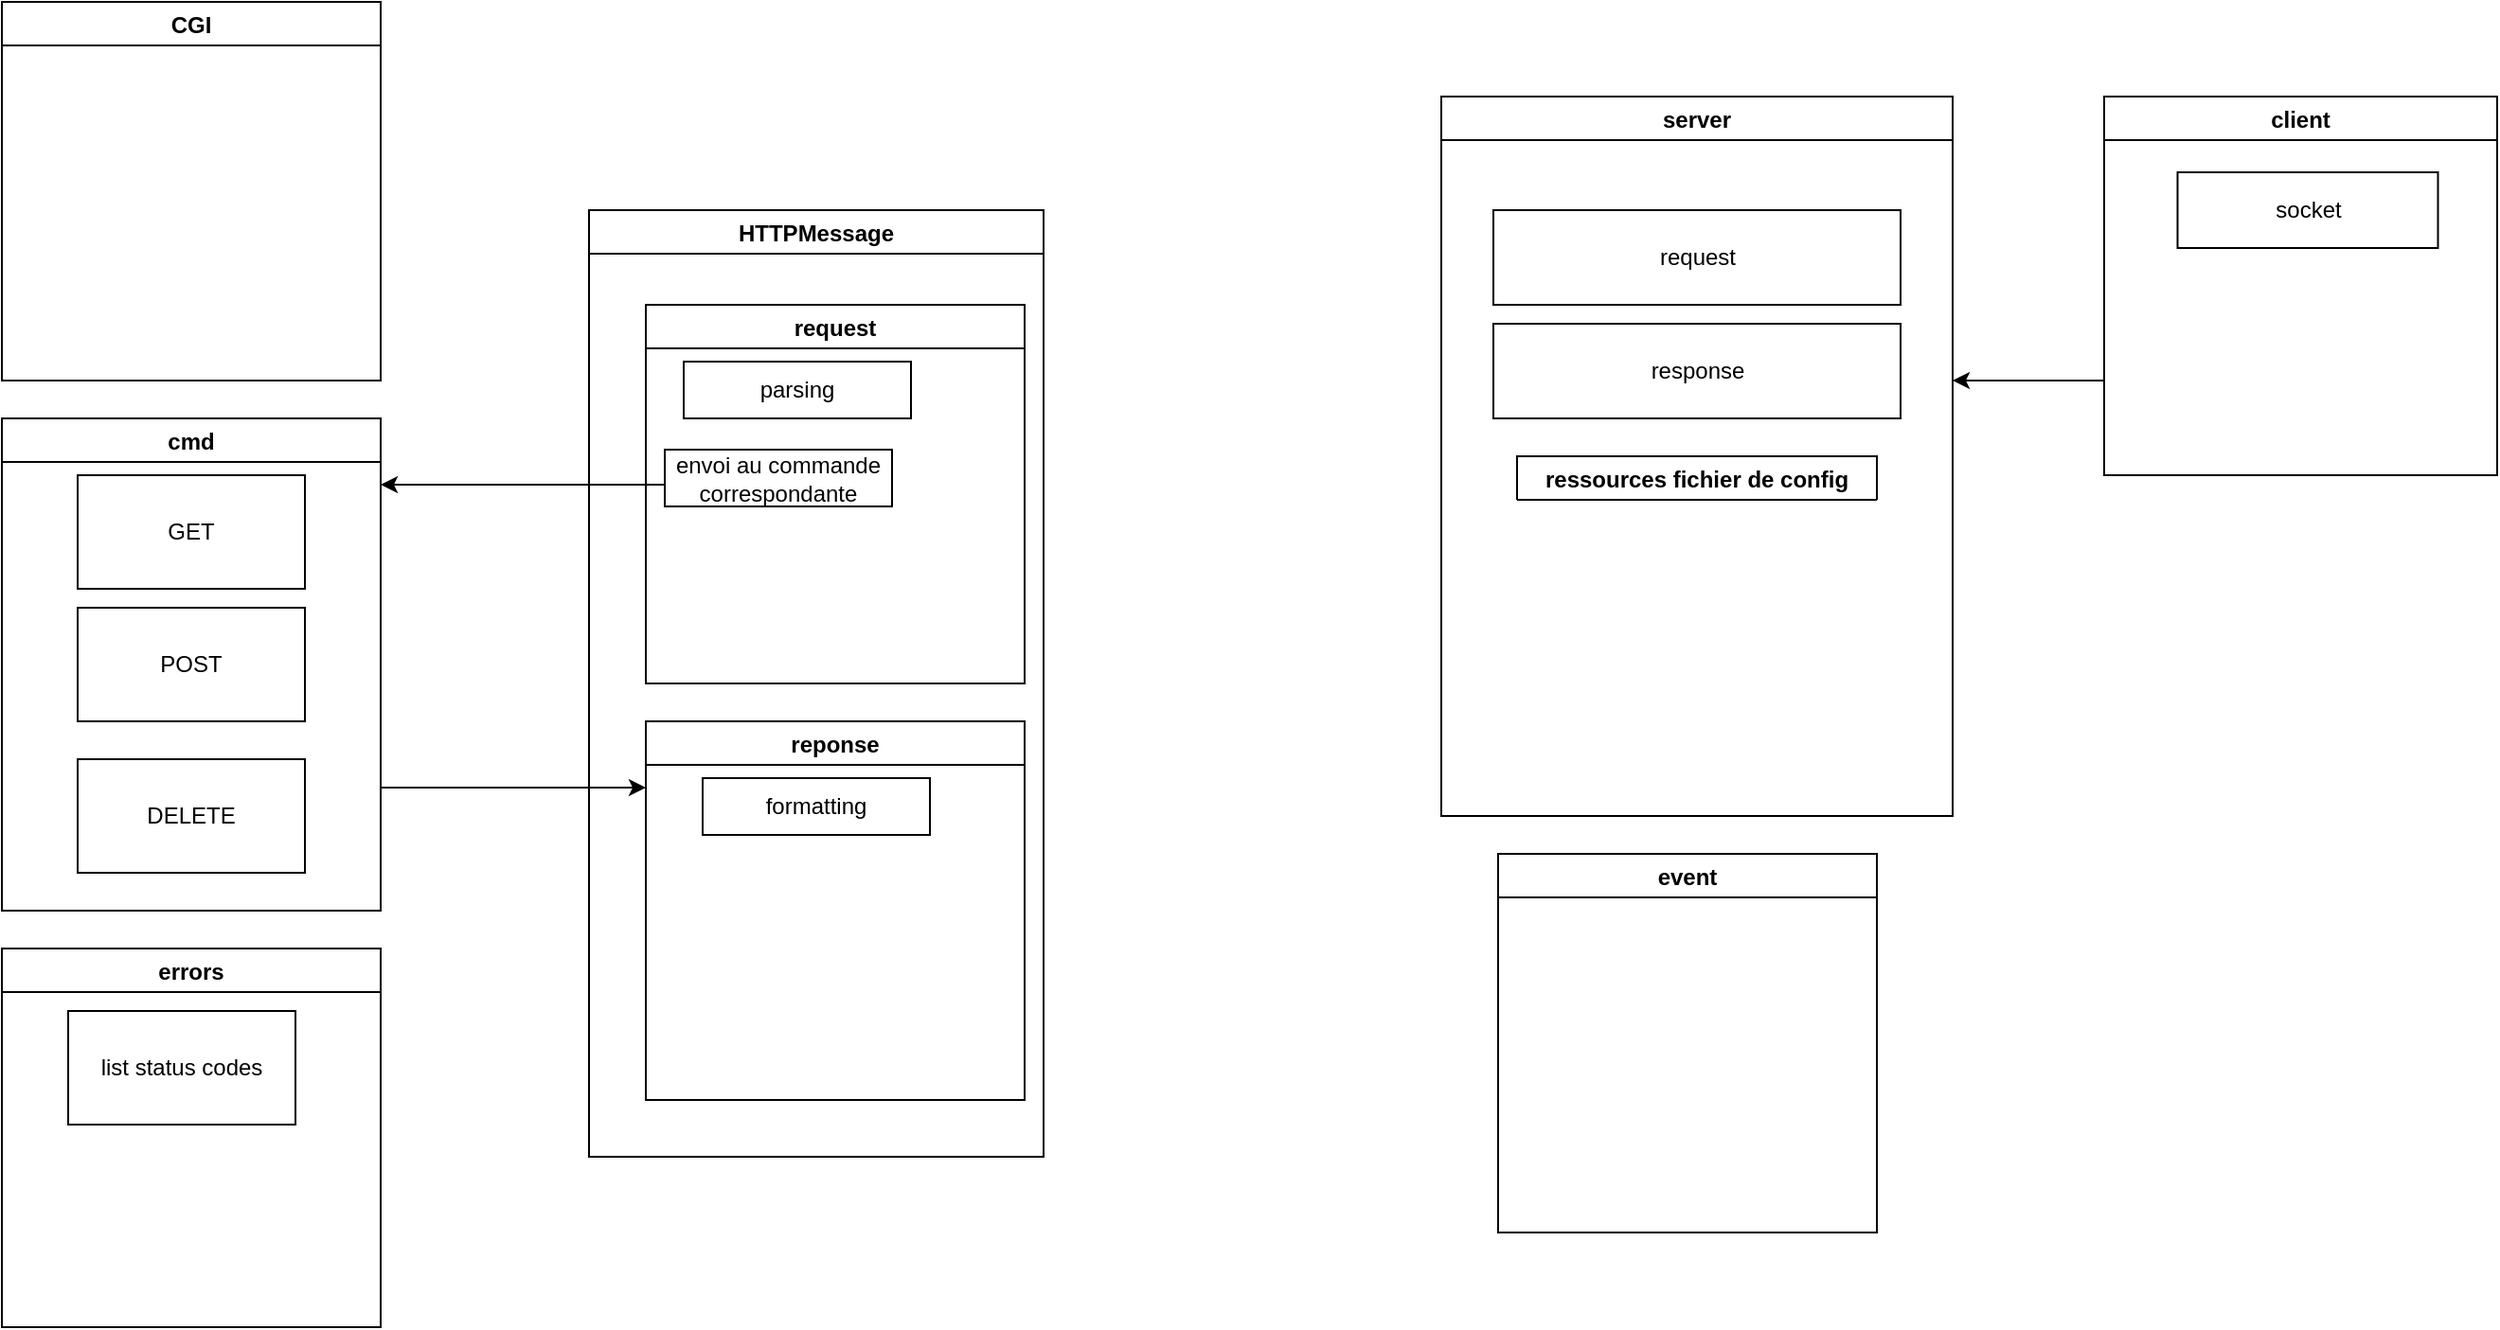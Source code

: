 <mxfile version="18.0.2" type="device"><diagram id="STx37Zjw8qyAzk-qV_vX" name="Page-1"><mxGraphModel dx="1370" dy="2239" grid="1" gridSize="10" guides="1" tooltips="1" connect="1" arrows="1" fold="1" page="1" pageScale="1" pageWidth="850" pageHeight="1100" math="0" shadow="0"><root><mxCell id="0"/><mxCell id="1" parent="0"/><mxCell id="xPyJkipvN4jEaGFvWJgq-1" value="server" style="swimlane;" parent="1" vertex="1"><mxGeometry y="-20" width="270" height="380" as="geometry"/></mxCell><mxCell id="xPyJkipvN4jEaGFvWJgq-4" value="request" style="rounded=0;whiteSpace=wrap;html=1;" parent="xPyJkipvN4jEaGFvWJgq-1" vertex="1"><mxGeometry x="27.5" y="60" width="215" height="50" as="geometry"/></mxCell><mxCell id="xPyJkipvN4jEaGFvWJgq-5" value="response" style="rounded=0;whiteSpace=wrap;html=1;" parent="xPyJkipvN4jEaGFvWJgq-1" vertex="1"><mxGeometry x="27.5" y="120" width="215" height="50" as="geometry"/></mxCell><mxCell id="xPyJkipvN4jEaGFvWJgq-18" value="ressources fichier de config" style="swimlane;" parent="xPyJkipvN4jEaGFvWJgq-1" vertex="1" collapsed="1"><mxGeometry x="40" y="190" width="190" height="23" as="geometry"><mxRectangle x="-230" y="640" width="200" height="200" as="alternateBounds"/></mxGeometry></mxCell><mxCell id="xPyJkipvN4jEaGFvWJgq-6" value="CGI" style="swimlane;" parent="1" vertex="1"><mxGeometry x="-760" y="-70" width="200" height="200" as="geometry"/></mxCell><mxCell id="xPyJkipvN4jEaGFvWJgq-7" value="event" style="swimlane;" parent="1" vertex="1"><mxGeometry x="30" y="380" width="200" height="200" as="geometry"/></mxCell><mxCell id="yT_IgsEZRaOhdsvqNlw--4" style="edgeStyle=orthogonalEdgeStyle;rounded=0;orthogonalLoop=1;jettySize=auto;html=1;exitX=0;exitY=0.75;exitDx=0;exitDy=0;" edge="1" parent="1" source="xPyJkipvN4jEaGFvWJgq-8"><mxGeometry relative="1" as="geometry"><mxPoint x="270" y="130" as="targetPoint"/></mxGeometry></mxCell><mxCell id="xPyJkipvN4jEaGFvWJgq-8" value="client" style="swimlane;" parent="1" vertex="1"><mxGeometry x="350" y="-20" width="207.5" height="200" as="geometry"/></mxCell><mxCell id="xPyJkipvN4jEaGFvWJgq-2" value="socket" style="rounded=0;whiteSpace=wrap;html=1;" parent="xPyJkipvN4jEaGFvWJgq-8" vertex="1"><mxGeometry x="38.75" y="40" width="137.5" height="40" as="geometry"/></mxCell><mxCell id="xPyJkipvN4jEaGFvWJgq-9" value="errors" style="swimlane;" parent="1" vertex="1"><mxGeometry x="-760" y="430" width="200" height="200" as="geometry"/></mxCell><mxCell id="xPyJkipvN4jEaGFvWJgq-30" value="list status codes" style="rounded=0;whiteSpace=wrap;html=1;" parent="xPyJkipvN4jEaGFvWJgq-9" vertex="1"><mxGeometry x="35" y="33" width="120" height="60" as="geometry"/></mxCell><mxCell id="yT_IgsEZRaOhdsvqNlw--6" style="edgeStyle=orthogonalEdgeStyle;rounded=0;orthogonalLoop=1;jettySize=auto;html=1;exitX=1;exitY=0.75;exitDx=0;exitDy=0;" edge="1" parent="1" source="xPyJkipvN4jEaGFvWJgq-10"><mxGeometry relative="1" as="geometry"><mxPoint x="-420" y="345" as="targetPoint"/></mxGeometry></mxCell><mxCell id="xPyJkipvN4jEaGFvWJgq-10" value="cmd" style="swimlane;" parent="1" vertex="1"><mxGeometry x="-760" y="150" width="200" height="260" as="geometry"/></mxCell><mxCell id="xPyJkipvN4jEaGFvWJgq-11" value="GET" style="rounded=0;whiteSpace=wrap;html=1;" parent="xPyJkipvN4jEaGFvWJgq-10" vertex="1"><mxGeometry x="40" y="30" width="120" height="60" as="geometry"/></mxCell><mxCell id="xPyJkipvN4jEaGFvWJgq-12" value="POST" style="rounded=0;whiteSpace=wrap;html=1;" parent="xPyJkipvN4jEaGFvWJgq-10" vertex="1"><mxGeometry x="40" y="100" width="120" height="60" as="geometry"/></mxCell><mxCell id="xPyJkipvN4jEaGFvWJgq-13" value="DELETE" style="rounded=0;whiteSpace=wrap;html=1;" parent="xPyJkipvN4jEaGFvWJgq-10" vertex="1"><mxGeometry x="40" y="180" width="120" height="60" as="geometry"/></mxCell><mxCell id="xPyJkipvN4jEaGFvWJgq-14" value="request" style="swimlane;" parent="1" vertex="1"><mxGeometry x="-420" y="90" width="200" height="200" as="geometry"><mxRectangle x="-390" y="160" width="80" height="23" as="alternateBounds"/></mxGeometry></mxCell><mxCell id="xPyJkipvN4jEaGFvWJgq-19" value="parsing" style="rounded=0;whiteSpace=wrap;html=1;" parent="xPyJkipvN4jEaGFvWJgq-14" vertex="1"><mxGeometry x="20" y="30" width="120" height="30" as="geometry"/></mxCell><mxCell id="xPyJkipvN4jEaGFvWJgq-20" value="reponse" style="swimlane;" parent="1" vertex="1"><mxGeometry x="-420" y="310" width="200" height="200" as="geometry"/></mxCell><mxCell id="xPyJkipvN4jEaGFvWJgq-21" value="formatting" style="rounded=0;whiteSpace=wrap;html=1;" parent="xPyJkipvN4jEaGFvWJgq-20" vertex="1"><mxGeometry x="30" y="30" width="120" height="30" as="geometry"/></mxCell><mxCell id="yT_IgsEZRaOhdsvqNlw--3" value="HTTPMessage" style="swimlane;" vertex="1" parent="1"><mxGeometry x="-450" y="40" width="240" height="500" as="geometry"/></mxCell><mxCell id="yT_IgsEZRaOhdsvqNlw--1" value="envoi au commande correspondante" style="rounded=0;whiteSpace=wrap;html=1;" vertex="1" parent="yT_IgsEZRaOhdsvqNlw--3"><mxGeometry x="40" y="126.5" width="120" height="30" as="geometry"/></mxCell><mxCell id="yT_IgsEZRaOhdsvqNlw--5" style="edgeStyle=orthogonalEdgeStyle;rounded=0;orthogonalLoop=1;jettySize=auto;html=1;exitX=0;exitY=0.5;exitDx=0;exitDy=0;" edge="1" parent="1" source="yT_IgsEZRaOhdsvqNlw--1"><mxGeometry relative="1" as="geometry"><mxPoint x="-560" y="185" as="targetPoint"/><Array as="points"><mxPoint x="-520" y="185"/><mxPoint x="-520" y="185"/></Array></mxGeometry></mxCell></root></mxGraphModel></diagram></mxfile>